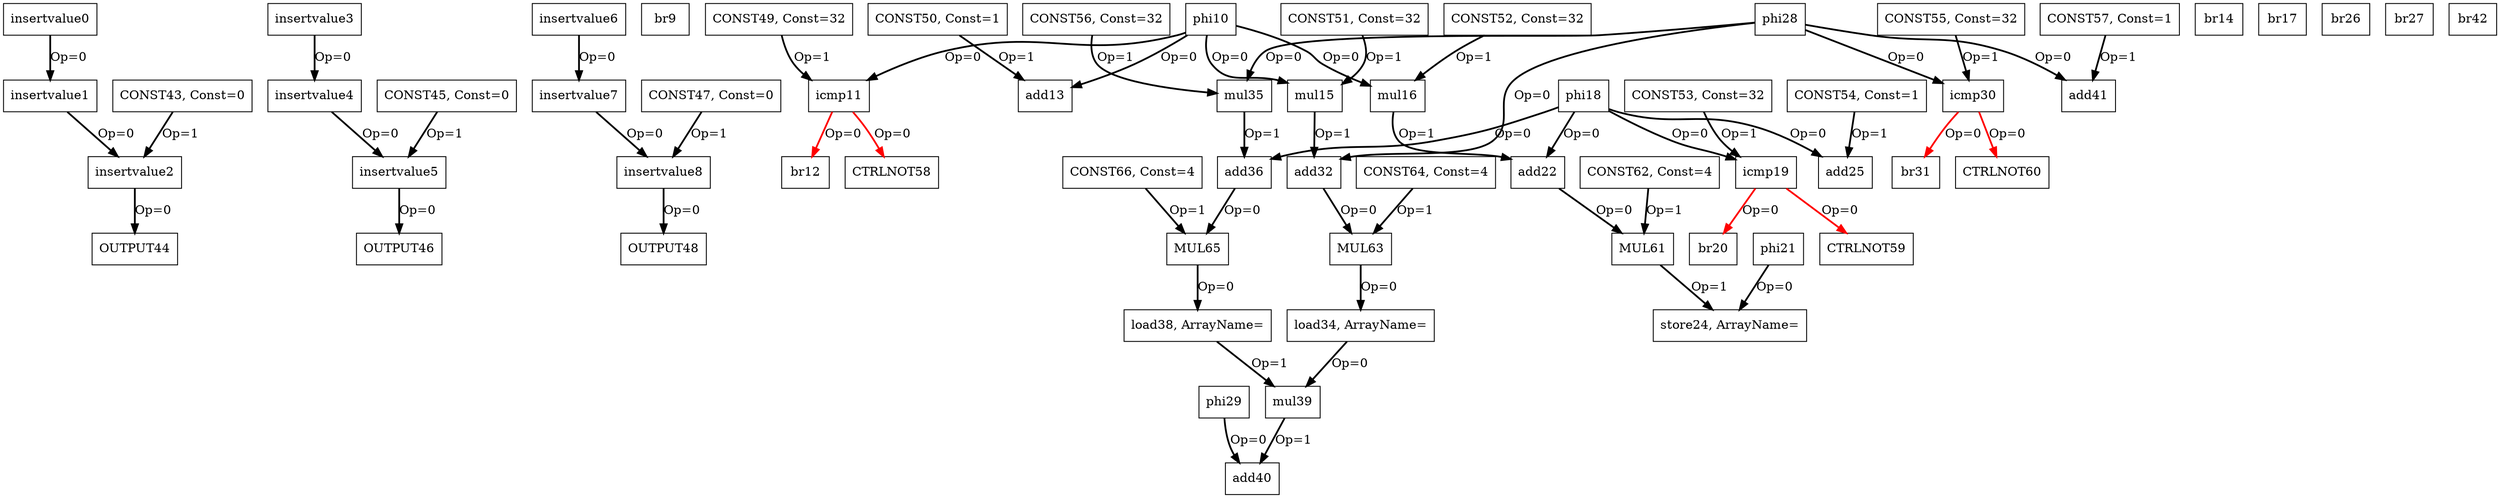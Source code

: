 Digraph G {
insertvalue0[label = "insertvalue0", shape = box, color = black];
insertvalue1[label = "insertvalue1", shape = box, color = black];
insertvalue2[label = "insertvalue2", shape = box, color = black];
insertvalue3[label = "insertvalue3", shape = box, color = black];
insertvalue4[label = "insertvalue4", shape = box, color = black];
insertvalue5[label = "insertvalue5", shape = box, color = black];
insertvalue6[label = "insertvalue6", shape = box, color = black];
insertvalue7[label = "insertvalue7", shape = box, color = black];
insertvalue8[label = "insertvalue8", shape = box, color = black];
br9[label = "br9", shape = box, color = black];
phi10[label = "phi10", shape = box, color = black];
icmp11[label = "icmp11", shape = box, color = black];
br12[label = "br12", shape = box, color = black];
add13[label = "add13", shape = box, color = black];
br14[label = "br14", shape = box, color = black];
mul15[label = "mul15", shape = box, color = black];
mul16[label = "mul16", shape = box, color = black];
br17[label = "br17", shape = box, color = black];
phi18[label = "phi18", shape = box, color = black];
icmp19[label = "icmp19", shape = box, color = black];
br20[label = "br20", shape = box, color = black];
phi21[label = "phi21", shape = box, color = black];
add22[label = "add22", shape = box, color = black];
store24[label = "store24, ArrayName=", shape = box, color = black];
add25[label = "add25", shape = box, color = black];
br26[label = "br26", shape = box, color = black];
br27[label = "br27", shape = box, color = black];
phi28[label = "phi28", shape = box, color = black];
phi29[label = "phi29", shape = box, color = black];
icmp30[label = "icmp30", shape = box, color = black];
br31[label = "br31", shape = box, color = black];
add32[label = "add32", shape = box, color = black];
load34[label = "load34, ArrayName=", shape = box, color = black];
mul35[label = "mul35", shape = box, color = black];
add36[label = "add36", shape = box, color = black];
load38[label = "load38, ArrayName=", shape = box, color = black];
mul39[label = "mul39", shape = box, color = black];
add40[label = "add40", shape = box, color = black];
add41[label = "add41", shape = box, color = black];
br42[label = "br42", shape = box, color = black];
CONST43[label = "CONST43, Const=0", shape = box, color = black];
OUTPUT44[label = "OUTPUT44", shape = box, color = black];
CONST45[label = "CONST45, Const=0", shape = box, color = black];
OUTPUT46[label = "OUTPUT46", shape = box, color = black];
CONST47[label = "CONST47, Const=0", shape = box, color = black];
OUTPUT48[label = "OUTPUT48", shape = box, color = black];
CONST49[label = "CONST49, Const=32", shape = box, color = black];
CONST50[label = "CONST50, Const=1", shape = box, color = black];
CONST51[label = "CONST51, Const=32", shape = box, color = black];
CONST52[label = "CONST52, Const=32", shape = box, color = black];
CONST53[label = "CONST53, Const=32", shape = box, color = black];
CONST54[label = "CONST54, Const=1", shape = box, color = black];
CONST55[label = "CONST55, Const=32", shape = box, color = black];
CONST56[label = "CONST56, Const=32", shape = box, color = black];
CONST57[label = "CONST57, Const=1", shape = box, color = black];
CTRLNOT58[label = "CTRLNOT58", shape = box, color = black];
CTRLNOT59[label = "CTRLNOT59", shape = box, color = black];
CTRLNOT60[label = "CTRLNOT60", shape = box, color = black];
MUL61[label = "MUL61", shape = box, color = black];
CONST62[label = "CONST62, Const=4", shape = box, color = black];
MUL63[label = "MUL63", shape = box, color = black];
CONST64[label = "CONST64, Const=4", shape = box, color = black];
MUL65[label = "MUL65", shape = box, color = black];
CONST66[label = "CONST66, Const=4", shape = box, color = black];
insertvalue0 -> insertvalue1[color = black, style = bold, label = "Op=0"];
insertvalue1 -> insertvalue2[color = black, style = bold, label = "Op=0"];
CONST43 -> insertvalue2[color = black, style = bold, label = "Op=1"];
insertvalue2 -> OUTPUT44[color = black, style = bold, label = "Op=0"];
insertvalue3 -> insertvalue4[color = black, style = bold, label = "Op=0"];
insertvalue4 -> insertvalue5[color = black, style = bold, label = "Op=0"];
CONST45 -> insertvalue5[color = black, style = bold, label = "Op=1"];
insertvalue5 -> OUTPUT46[color = black, style = bold, label = "Op=0"];
insertvalue6 -> insertvalue7[color = black, style = bold, label = "Op=0"];
insertvalue7 -> insertvalue8[color = black, style = bold, label = "Op=0"];
CONST47 -> insertvalue8[color = black, style = bold, label = "Op=1"];
insertvalue8 -> OUTPUT48[color = black, style = bold, label = "Op=0"];
phi10 -> add13[color = black, style = bold, label = "Op=0"];
phi10 -> mul16[color = black, style = bold, label = "Op=0"];
phi10 -> mul15[color = black, style = bold, label = "Op=0"];
phi10 -> icmp11[color = black, style = bold, label = "Op=0"];
CONST49 -> icmp11[color = black, style = bold, label = "Op=1"];
icmp11 -> br12[color = red, style = bold, label = "Op=0"];
CONST50 -> add13[color = black, style = bold, label = "Op=1"];
CONST51 -> mul15[color = black, style = bold, label = "Op=1"];
mul15 -> add32[color = black, style = bold, label = "Op=1"];
CONST52 -> mul16[color = black, style = bold, label = "Op=1"];
mul16 -> add22[color = black, style = bold, label = "Op=1"];
phi18 -> add25[color = black, style = bold, label = "Op=0"];
phi18 -> add22[color = black, style = bold, label = "Op=0"];
phi18 -> add36[color = black, style = bold, label = "Op=0"];
phi18 -> icmp19[color = black, style = bold, label = "Op=0"];
CONST53 -> icmp19[color = black, style = bold, label = "Op=1"];
icmp19 -> br20[color = red, style = bold, label = "Op=0"];
phi21 -> store24[color = black, style = bold, label = "Op=0"];
CONST54 -> add25[color = black, style = bold, label = "Op=1"];
phi28 -> add41[color = black, style = bold, label = "Op=0"];
phi28 -> mul35[color = black, style = bold, label = "Op=0"];
phi28 -> add32[color = black, style = bold, label = "Op=0"];
phi28 -> icmp30[color = black, style = bold, label = "Op=0"];
phi29 -> add40[color = black, style = bold, label = "Op=0"];
CONST55 -> icmp30[color = black, style = bold, label = "Op=1"];
icmp30 -> br31[color = red, style = bold, label = "Op=0"];
load34 -> mul39[color = black, style = bold, label = "Op=0"];
CONST56 -> mul35[color = black, style = bold, label = "Op=1"];
mul35 -> add36[color = black, style = bold, label = "Op=1"];
load38 -> mul39[color = black, style = bold, label = "Op=1"];
mul39 -> add40[color = black, style = bold, label = "Op=1"];
CONST57 -> add41[color = black, style = bold, label = "Op=1"];
icmp11 -> CTRLNOT58[color = red, style = bold, label = "Op=0"];
icmp19 -> CTRLNOT59[color = red, style = bold, label = "Op=0"];
icmp30 -> CTRLNOT60[color = red, style = bold, label = "Op=0"];
add22 -> MUL61[color = black, style = bold, label = "Op=0"];
CONST62 -> MUL61[color = black, style = bold, label = "Op=1"];
MUL61 -> store24[color = black, style = bold, label = "Op=1"];
add32 -> MUL63[color = black, style = bold, label = "Op=0"];
CONST64 -> MUL63[color = black, style = bold, label = "Op=1"];
MUL63 -> load34[color = black, style = bold, label = "Op=0"];
add36 -> MUL65[color = black, style = bold, label = "Op=0"];
CONST66 -> MUL65[color = black, style = bold, label = "Op=1"];
MUL65 -> load38[color = black, style = bold, label = "Op=0"];
}
